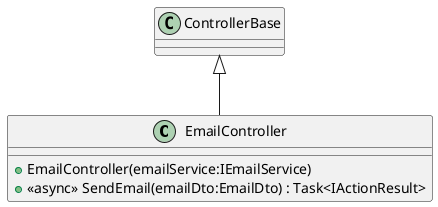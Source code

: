 @startuml
class EmailController {
    + EmailController(emailService:IEmailService)
    + <<async>> SendEmail(emailDto:EmailDto) : Task<IActionResult>
}
ControllerBase <|-- EmailController
@enduml
